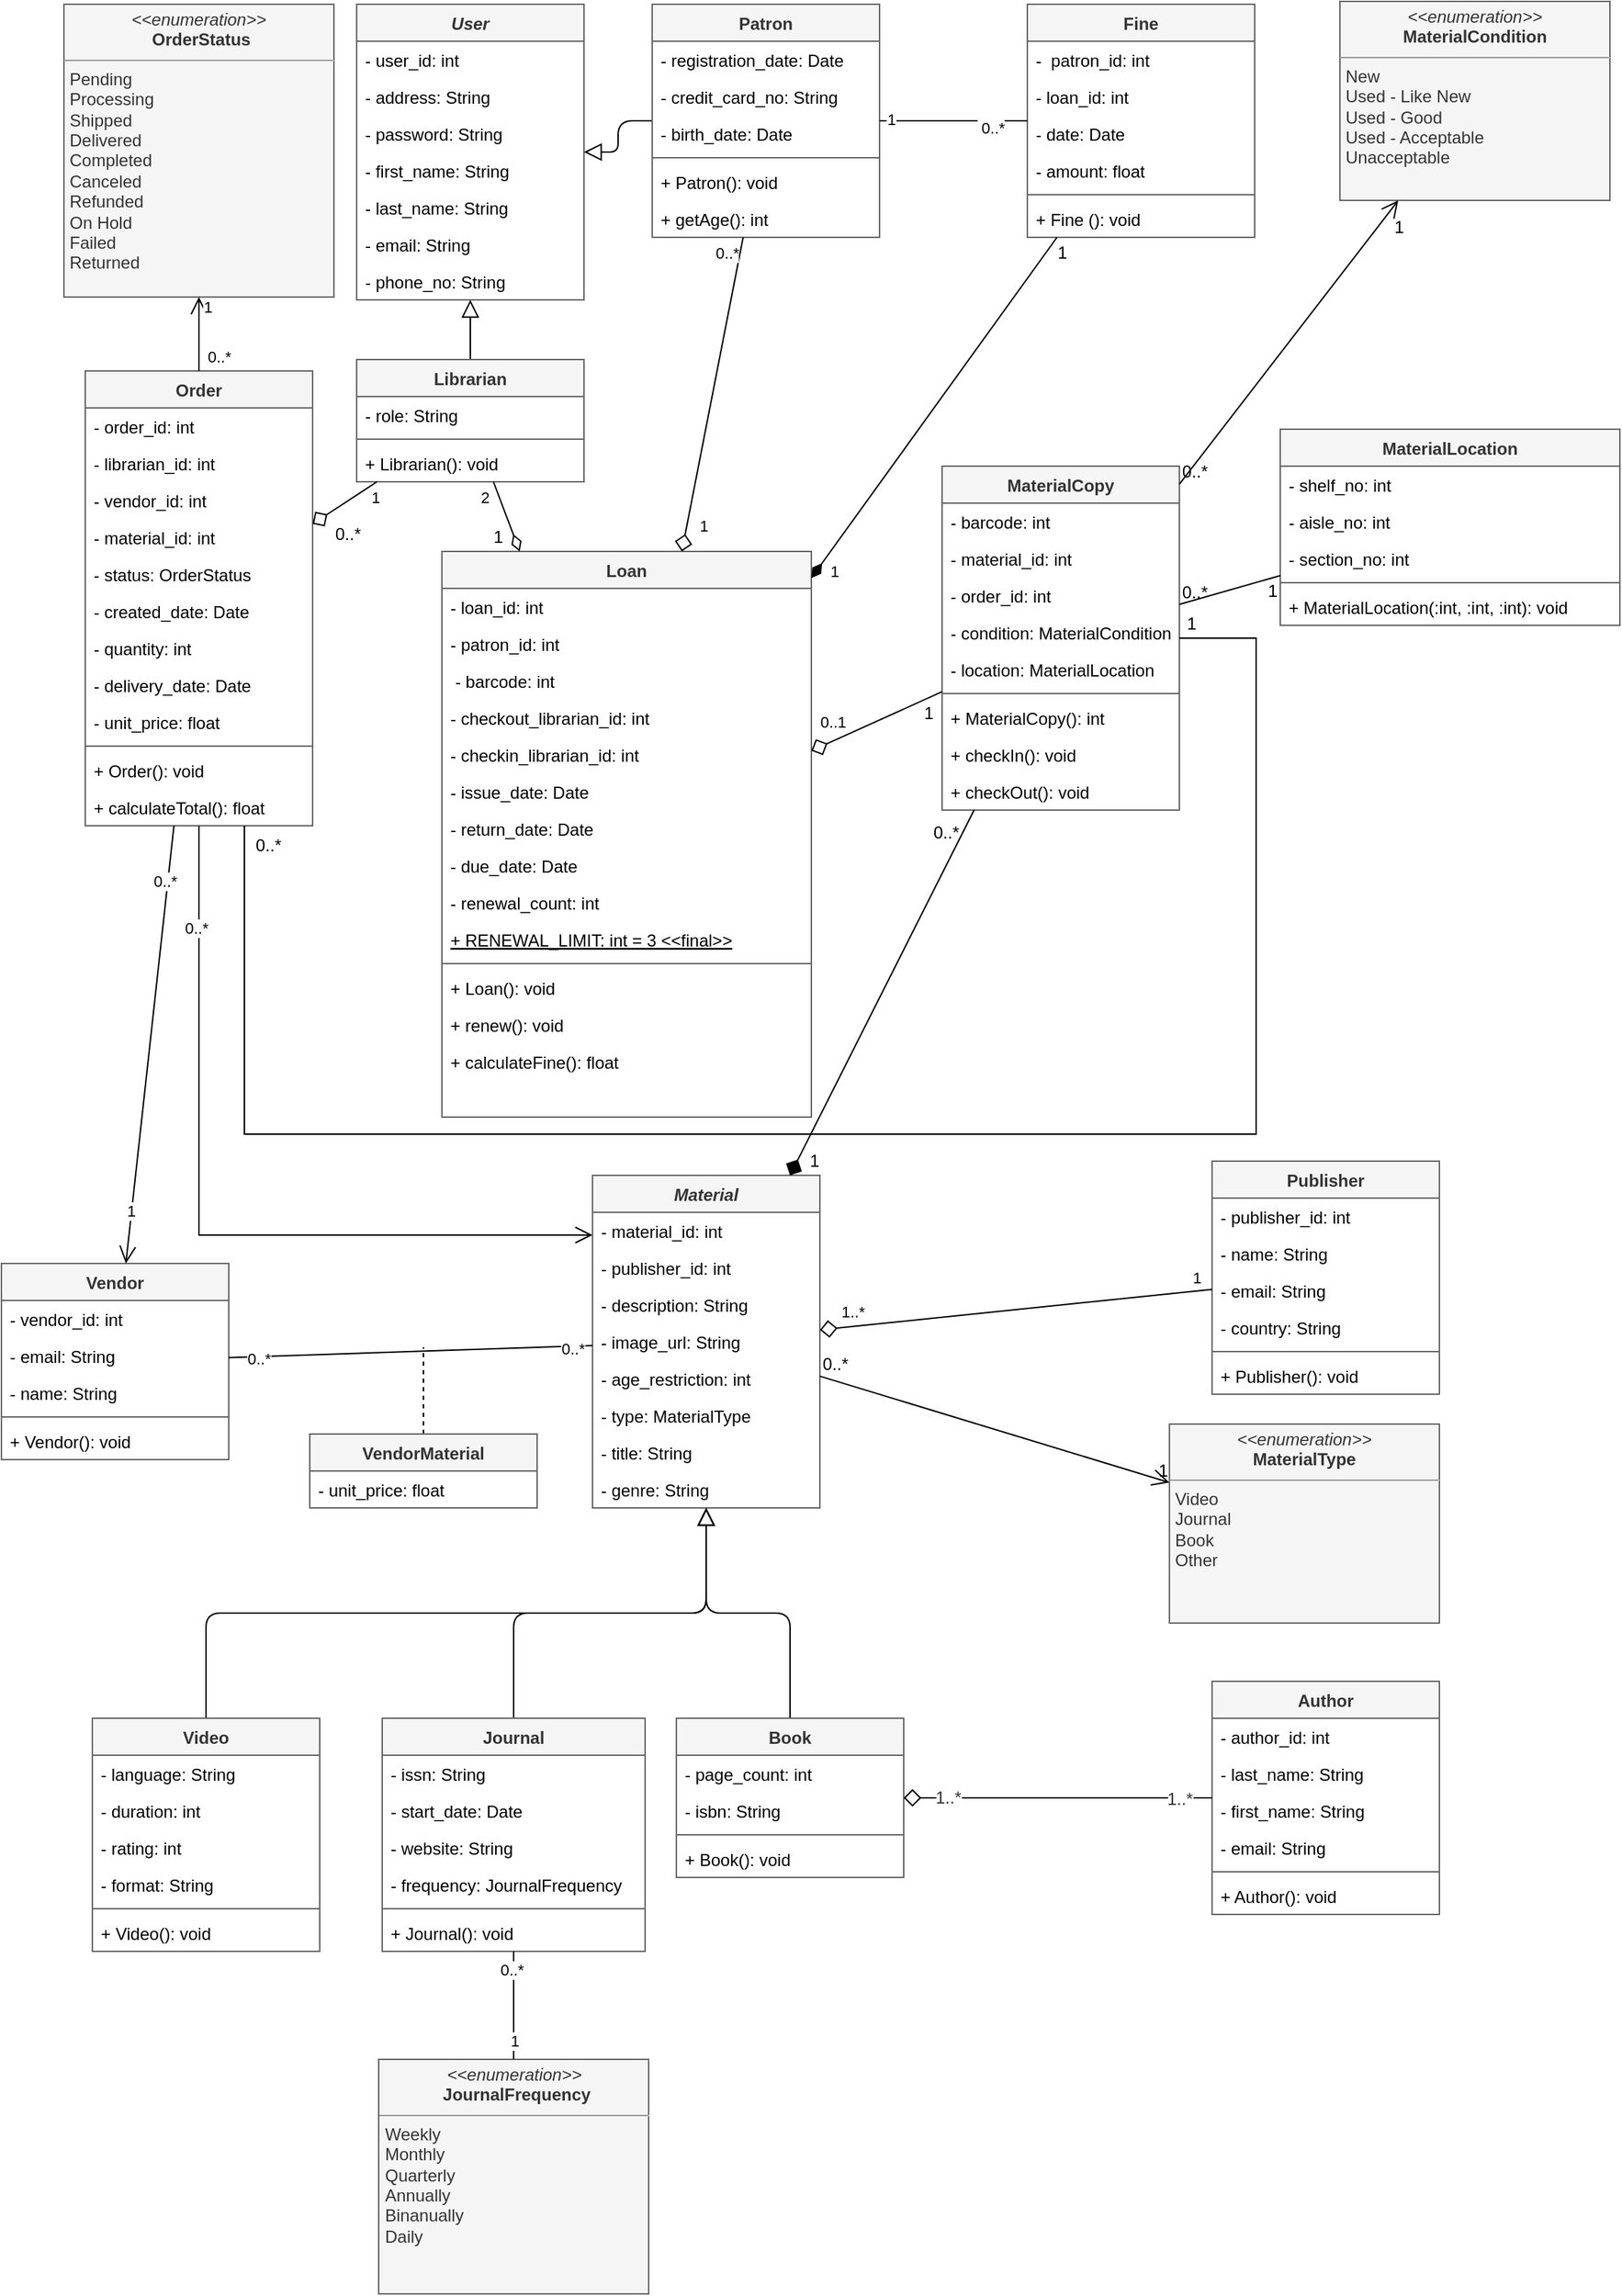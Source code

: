 <mxfile>
    <diagram id="FclxDMGV7om6AqzpSAZ1" name="v0">
        <mxGraphModel dx="562" dy="330" grid="0" gridSize="10" guides="1" tooltips="1" connect="1" arrows="1" fold="1" page="1" pageScale="1" pageWidth="1169" pageHeight="827" background="#ffffff" math="0" shadow="0">
            <root>
                <mxCell id="0"/>
                <mxCell id="1" parent="0"/>
                <mxCell id="2" value="User" style="swimlane;fontStyle=3;align=center;verticalAlign=top;childLayout=stackLayout;horizontal=1;startSize=26;horizontalStack=0;resizeParent=1;resizeParentMax=0;resizeLast=0;collapsible=1;marginBottom=0;fillColor=#f5f5f5;fontColor=#333333;strokeColor=#666666;" parent="1" vertex="1">
                    <mxGeometry x="271" y="36" width="160" height="208" as="geometry"/>
                </mxCell>
                <mxCell id="3" value="- user_id: int" style="text;strokeColor=none;fillColor=none;align=left;verticalAlign=top;spacingLeft=4;spacingRight=4;overflow=hidden;rotatable=0;points=[[0,0.5],[1,0.5]];portConstraint=eastwest;" parent="2" vertex="1">
                    <mxGeometry y="26" width="160" height="26" as="geometry"/>
                </mxCell>
                <mxCell id="47" value="- address: String" style="text;strokeColor=none;fillColor=none;align=left;verticalAlign=top;spacingLeft=4;spacingRight=4;overflow=hidden;rotatable=0;points=[[0,0.5],[1,0.5]];portConstraint=eastwest;" parent="2" vertex="1">
                    <mxGeometry y="52" width="160" height="26" as="geometry"/>
                </mxCell>
                <mxCell id="51" value="- password: String" style="text;strokeColor=none;fillColor=none;align=left;verticalAlign=top;spacingLeft=4;spacingRight=4;overflow=hidden;rotatable=0;points=[[0,0.5],[1,0.5]];portConstraint=eastwest;" parent="2" vertex="1">
                    <mxGeometry y="78" width="160" height="26" as="geometry"/>
                </mxCell>
                <mxCell id="50" value="- first_name: String" style="text;strokeColor=none;fillColor=none;align=left;verticalAlign=top;spacingLeft=4;spacingRight=4;overflow=hidden;rotatable=0;points=[[0,0.5],[1,0.5]];portConstraint=eastwest;" parent="2" vertex="1">
                    <mxGeometry y="104" width="160" height="26" as="geometry"/>
                </mxCell>
                <mxCell id="49" value="- last_name: String" style="text;strokeColor=none;fillColor=none;align=left;verticalAlign=top;spacingLeft=4;spacingRight=4;overflow=hidden;rotatable=0;points=[[0,0.5],[1,0.5]];portConstraint=eastwest;" parent="2" vertex="1">
                    <mxGeometry y="130" width="160" height="26" as="geometry"/>
                </mxCell>
                <mxCell id="48" value="- email: String" style="text;strokeColor=none;fillColor=none;align=left;verticalAlign=top;spacingLeft=4;spacingRight=4;overflow=hidden;rotatable=0;points=[[0,0.5],[1,0.5]];portConstraint=eastwest;" parent="2" vertex="1">
                    <mxGeometry y="156" width="160" height="26" as="geometry"/>
                </mxCell>
                <mxCell id="52" value="- phone_no: String" style="text;strokeColor=none;fillColor=none;align=left;verticalAlign=top;spacingLeft=4;spacingRight=4;overflow=hidden;rotatable=0;points=[[0,0.5],[1,0.5]];portConstraint=eastwest;" parent="2" vertex="1">
                    <mxGeometry y="182" width="160" height="26" as="geometry"/>
                </mxCell>
                <mxCell id="138" style="html=1;endArrow=block;endFill=0;startSize=10;endSize=10;edgeStyle=orthogonalEdgeStyle;" parent="1" source="6" target="2" edge="1">
                    <mxGeometry relative="1" as="geometry">
                        <mxPoint x="466" y="283" as="targetPoint"/>
                    </mxGeometry>
                </mxCell>
                <mxCell id="6" value="Librarian" style="swimlane;fontStyle=1;align=center;verticalAlign=top;childLayout=stackLayout;horizontal=1;startSize=26;horizontalStack=0;resizeParent=1;resizeParentMax=0;resizeLast=0;collapsible=1;marginBottom=0;fillColor=#f5f5f5;strokeColor=#666666;fontColor=#333333;" parent="1" vertex="1">
                    <mxGeometry x="271" y="286" width="160" height="86" as="geometry"/>
                </mxCell>
                <mxCell id="7" value="- role: String" style="text;strokeColor=none;fillColor=none;align=left;verticalAlign=top;spacingLeft=4;spacingRight=4;overflow=hidden;rotatable=0;points=[[0,0.5],[1,0.5]];portConstraint=eastwest;" parent="6" vertex="1">
                    <mxGeometry y="26" width="160" height="26" as="geometry"/>
                </mxCell>
                <mxCell id="285" value="" style="line;strokeWidth=1;fillColor=none;align=left;verticalAlign=middle;spacingTop=-1;spacingLeft=3;spacingRight=3;rotatable=0;labelPosition=right;points=[];portConstraint=eastwest;strokeColor=inherit;" parent="6" vertex="1">
                    <mxGeometry y="52" width="160" height="8" as="geometry"/>
                </mxCell>
                <mxCell id="284" value="+ Librarian(): void" style="text;strokeColor=none;fillColor=none;align=left;verticalAlign=top;spacingLeft=4;spacingRight=4;overflow=hidden;rotatable=0;points=[[0,0.5],[1,0.5]];portConstraint=eastwest;" parent="6" vertex="1">
                    <mxGeometry y="60" width="160" height="26" as="geometry"/>
                </mxCell>
                <mxCell id="137" style="html=1;startSize=10;endSize=10;endArrow=block;endFill=0;edgeStyle=orthogonalEdgeStyle;" parent="1" source="10" target="2" edge="1">
                    <mxGeometry relative="1" as="geometry">
                        <mxPoint x="468" y="295" as="targetPoint"/>
                    </mxGeometry>
                </mxCell>
                <mxCell id="10" value="Patron" style="swimlane;fontStyle=1;align=center;verticalAlign=top;childLayout=stackLayout;horizontal=1;startSize=26;horizontalStack=0;resizeParent=1;resizeParentMax=0;resizeLast=0;collapsible=1;marginBottom=0;fillColor=#f5f5f5;strokeColor=#666666;fontColor=#333333;" parent="1" vertex="1">
                    <mxGeometry x="479" y="36" width="160" height="164" as="geometry"/>
                </mxCell>
                <mxCell id="11" value="- registration_date: Date" style="text;strokeColor=none;fillColor=none;align=left;verticalAlign=top;spacingLeft=4;spacingRight=4;overflow=hidden;rotatable=0;points=[[0,0.5],[1,0.5]];portConstraint=eastwest;" parent="10" vertex="1">
                    <mxGeometry y="26" width="160" height="26" as="geometry"/>
                </mxCell>
                <mxCell id="54" value="- credit_card_no: String" style="text;strokeColor=none;fillColor=none;align=left;verticalAlign=top;spacingLeft=4;spacingRight=4;overflow=hidden;rotatable=0;points=[[0,0.5],[1,0.5]];portConstraint=eastwest;" parent="10" vertex="1">
                    <mxGeometry y="52" width="160" height="26" as="geometry"/>
                </mxCell>
                <mxCell id="53" value="- birth_date: Date" style="text;strokeColor=none;fillColor=none;align=left;verticalAlign=top;spacingLeft=4;spacingRight=4;overflow=hidden;rotatable=0;points=[[0,0.5],[1,0.5]];portConstraint=eastwest;" parent="10" vertex="1">
                    <mxGeometry y="78" width="160" height="26" as="geometry"/>
                </mxCell>
                <mxCell id="12" value="" style="line;strokeWidth=1;fillColor=none;align=left;verticalAlign=middle;spacingTop=-1;spacingLeft=3;spacingRight=3;rotatable=0;labelPosition=right;points=[];portConstraint=eastwest;strokeColor=inherit;" parent="10" vertex="1">
                    <mxGeometry y="104" width="160" height="8" as="geometry"/>
                </mxCell>
                <mxCell id="306" value="+ Patron(): void" style="text;strokeColor=none;fillColor=none;align=left;verticalAlign=top;spacingLeft=4;spacingRight=4;overflow=hidden;rotatable=0;points=[[0,0.5],[1,0.5]];portConstraint=eastwest;" parent="10" vertex="1">
                    <mxGeometry y="112" width="160" height="26" as="geometry"/>
                </mxCell>
                <mxCell id="13" value="+ getAge(): int" style="text;strokeColor=none;fillColor=none;align=left;verticalAlign=top;spacingLeft=4;spacingRight=4;overflow=hidden;rotatable=0;points=[[0,0.5],[1,0.5]];portConstraint=eastwest;" parent="10" vertex="1">
                    <mxGeometry y="138" width="160" height="26" as="geometry"/>
                </mxCell>
                <mxCell id="14" value="Loan" style="swimlane;fontStyle=1;align=center;verticalAlign=top;childLayout=stackLayout;horizontal=1;startSize=26;horizontalStack=0;resizeParent=1;resizeParentMax=0;resizeLast=0;collapsible=1;marginBottom=0;fillColor=#f5f5f5;strokeColor=#666666;fontColor=#333333;" parent="1" vertex="1">
                    <mxGeometry x="331" y="421" width="260" height="398" as="geometry"/>
                </mxCell>
                <mxCell id="15" value="- loan_id: int" style="text;strokeColor=none;fillColor=none;align=left;verticalAlign=top;spacingLeft=4;spacingRight=4;overflow=hidden;rotatable=0;points=[[0,0.5],[1,0.5]];portConstraint=eastwest;" parent="14" vertex="1">
                    <mxGeometry y="26" width="260" height="26" as="geometry"/>
                </mxCell>
                <mxCell id="59" value="- patron_id: int " style="text;strokeColor=none;fillColor=none;align=left;verticalAlign=top;spacingLeft=4;spacingRight=4;overflow=hidden;rotatable=0;points=[[0,0.5],[1,0.5]];portConstraint=eastwest;" parent="14" vertex="1">
                    <mxGeometry y="52" width="260" height="26" as="geometry"/>
                </mxCell>
                <mxCell id="58" value=" - barcode: int" style="text;strokeColor=none;fillColor=none;align=left;verticalAlign=top;spacingLeft=4;spacingRight=4;overflow=hidden;rotatable=0;points=[[0,0.5],[1,0.5]];portConstraint=eastwest;" parent="14" vertex="1">
                    <mxGeometry y="78" width="260" height="26" as="geometry"/>
                </mxCell>
                <mxCell id="57" value="- checkout_librarian_id: int" style="text;strokeColor=none;fillColor=none;align=left;verticalAlign=top;spacingLeft=4;spacingRight=4;overflow=hidden;rotatable=0;points=[[0,0.5],[1,0.5]];portConstraint=eastwest;" parent="14" vertex="1">
                    <mxGeometry y="104" width="260" height="26" as="geometry"/>
                </mxCell>
                <mxCell id="56" value="- checkin_librarian_id: int" style="text;strokeColor=none;fillColor=none;align=left;verticalAlign=top;spacingLeft=4;spacingRight=4;overflow=hidden;rotatable=0;points=[[0,0.5],[1,0.5]];portConstraint=eastwest;" parent="14" vertex="1">
                    <mxGeometry y="130" width="260" height="26" as="geometry"/>
                </mxCell>
                <mxCell id="55" value="- issue_date: Date" style="text;strokeColor=none;fillColor=none;align=left;verticalAlign=top;spacingLeft=4;spacingRight=4;overflow=hidden;rotatable=0;points=[[0,0.5],[1,0.5]];portConstraint=eastwest;" parent="14" vertex="1">
                    <mxGeometry y="156" width="260" height="26" as="geometry"/>
                </mxCell>
                <mxCell id="61" value="- return_date: Date" style="text;strokeColor=none;fillColor=none;align=left;verticalAlign=top;spacingLeft=4;spacingRight=4;overflow=hidden;rotatable=0;points=[[0,0.5],[1,0.5]];portConstraint=eastwest;" parent="14" vertex="1">
                    <mxGeometry y="182" width="260" height="26" as="geometry"/>
                </mxCell>
                <mxCell id="60" value="- due_date: Date" style="text;strokeColor=none;fillColor=none;align=left;verticalAlign=top;spacingLeft=4;spacingRight=4;overflow=hidden;rotatable=0;points=[[0,0.5],[1,0.5]];portConstraint=eastwest;" parent="14" vertex="1">
                    <mxGeometry y="208" width="260" height="26" as="geometry"/>
                </mxCell>
                <mxCell id="62" value="- renewal_count: int" style="text;strokeColor=none;fillColor=none;align=left;verticalAlign=top;spacingLeft=4;spacingRight=4;overflow=hidden;rotatable=0;points=[[0,0.5],[1,0.5]];portConstraint=eastwest;" parent="14" vertex="1">
                    <mxGeometry y="234" width="260" height="26" as="geometry"/>
                </mxCell>
                <mxCell id="229" value="+ RENEWAL_LIMIT: int = 3 &lt;&lt;final&gt;&gt;" style="text;strokeColor=none;fillColor=none;align=left;verticalAlign=top;spacingLeft=4;spacingRight=4;overflow=hidden;rotatable=0;points=[[0,0.5],[1,0.5]];portConstraint=eastwest;fontStyle=4" parent="14" vertex="1">
                    <mxGeometry y="260" width="260" height="26" as="geometry"/>
                </mxCell>
                <mxCell id="16" value="" style="line;strokeWidth=1;fillColor=none;align=left;verticalAlign=middle;spacingTop=-1;spacingLeft=3;spacingRight=3;rotatable=0;labelPosition=right;points=[];portConstraint=eastwest;strokeColor=inherit;" parent="14" vertex="1">
                    <mxGeometry y="286" width="260" height="8" as="geometry"/>
                </mxCell>
                <mxCell id="287" value="+ Loan(): void" style="text;strokeColor=none;fillColor=none;align=left;verticalAlign=top;spacingLeft=4;spacingRight=4;overflow=hidden;rotatable=0;points=[[0,0.5],[1,0.5]];portConstraint=eastwest;" parent="14" vertex="1">
                    <mxGeometry y="294" width="260" height="26" as="geometry"/>
                </mxCell>
                <mxCell id="17" value="+ renew(): void" style="text;strokeColor=none;fillColor=none;align=left;verticalAlign=top;spacingLeft=4;spacingRight=4;overflow=hidden;rotatable=0;points=[[0,0.5],[1,0.5]];portConstraint=eastwest;" parent="14" vertex="1">
                    <mxGeometry y="320" width="260" height="26" as="geometry"/>
                </mxCell>
                <mxCell id="264" value="+ calculateFine(): float" style="text;strokeColor=none;fillColor=none;align=left;verticalAlign=top;spacingLeft=4;spacingRight=4;overflow=hidden;rotatable=0;points=[[0,0.5],[1,0.5]];portConstraint=eastwest;" parent="14" vertex="1">
                    <mxGeometry y="346" width="260" height="26" as="geometry"/>
                </mxCell>
                <mxCell id="277" style="text;strokeColor=none;fillColor=none;align=left;verticalAlign=top;spacingLeft=4;spacingRight=4;overflow=hidden;rotatable=0;points=[[0,0.5],[1,0.5]];portConstraint=eastwest;" parent="14" vertex="1">
                    <mxGeometry y="372" width="260" height="26" as="geometry"/>
                </mxCell>
                <mxCell id="18" value="Fine" style="swimlane;fontStyle=1;align=center;verticalAlign=top;childLayout=stackLayout;horizontal=1;startSize=26;horizontalStack=0;resizeParent=1;resizeParentMax=0;resizeLast=0;collapsible=1;marginBottom=0;gradientColor=none;shadow=0;fillColor=#f5f5f5;strokeColor=#666666;fontColor=#333333;glass=0;rounded=0;swimlaneFillColor=none;" parent="1" vertex="1">
                    <mxGeometry x="743" y="36" width="160" height="164" as="geometry"/>
                </mxCell>
                <mxCell id="19" value="-  patron_id: int" style="text;strokeColor=none;fillColor=none;align=left;verticalAlign=top;spacingLeft=4;spacingRight=4;overflow=hidden;rotatable=0;points=[[0,0.5],[1,0.5]];portConstraint=eastwest;" parent="18" vertex="1">
                    <mxGeometry y="26" width="160" height="26" as="geometry"/>
                </mxCell>
                <mxCell id="65" value="- loan_id: int" style="text;strokeColor=none;fillColor=none;align=left;verticalAlign=top;spacingLeft=4;spacingRight=4;overflow=hidden;rotatable=0;points=[[0,0.5],[1,0.5]];portConstraint=eastwest;" parent="18" vertex="1">
                    <mxGeometry y="52" width="160" height="26" as="geometry"/>
                </mxCell>
                <mxCell id="64" value="- date: Date" style="text;strokeColor=none;fillColor=none;align=left;verticalAlign=top;spacingLeft=4;spacingRight=4;overflow=hidden;rotatable=0;points=[[0,0.5],[1,0.5]];portConstraint=eastwest;" parent="18" vertex="1">
                    <mxGeometry y="78" width="160" height="26" as="geometry"/>
                </mxCell>
                <mxCell id="63" value="- amount: float" style="text;strokeColor=none;fillColor=none;align=left;verticalAlign=top;spacingLeft=4;spacingRight=4;overflow=hidden;rotatable=0;points=[[0,0.5],[1,0.5]];portConstraint=eastwest;" parent="18" vertex="1">
                    <mxGeometry y="104" width="160" height="26" as="geometry"/>
                </mxCell>
                <mxCell id="303" value="" style="line;strokeWidth=1;fillColor=none;align=left;verticalAlign=middle;spacingTop=-1;spacingLeft=3;spacingRight=3;rotatable=0;labelPosition=right;points=[];portConstraint=eastwest;strokeColor=inherit;" parent="18" vertex="1">
                    <mxGeometry y="130" width="160" height="8" as="geometry"/>
                </mxCell>
                <mxCell id="302" value="+ Fine (): void" style="text;strokeColor=none;fillColor=none;align=left;verticalAlign=top;spacingLeft=4;spacingRight=4;overflow=hidden;rotatable=0;points=[[0,0.5],[1,0.5]];portConstraint=eastwest;" parent="18" vertex="1">
                    <mxGeometry y="138" width="160" height="26" as="geometry"/>
                </mxCell>
                <mxCell id="22" value="Material" style="swimlane;fontStyle=3;align=center;verticalAlign=top;childLayout=stackLayout;horizontal=1;startSize=26;horizontalStack=0;resizeParent=1;resizeParentMax=0;resizeLast=0;collapsible=1;marginBottom=0;fillColor=#f5f5f5;strokeColor=#666666;fontColor=#333333;" parent="1" vertex="1">
                    <mxGeometry x="437" y="860" width="160" height="234" as="geometry"/>
                </mxCell>
                <mxCell id="23" value="- material_id: int" style="text;strokeColor=none;fillColor=none;align=left;verticalAlign=top;spacingLeft=4;spacingRight=4;overflow=hidden;rotatable=0;points=[[0,0.5],[1,0.5]];portConstraint=eastwest;" parent="22" vertex="1">
                    <mxGeometry y="26" width="160" height="26" as="geometry"/>
                </mxCell>
                <mxCell id="77" value="- publisher_id: int" style="text;strokeColor=none;fillColor=none;align=left;verticalAlign=top;spacingLeft=4;spacingRight=4;overflow=hidden;rotatable=0;points=[[0,0.5],[1,0.5]];portConstraint=eastwest;" parent="22" vertex="1">
                    <mxGeometry y="52" width="160" height="26" as="geometry"/>
                </mxCell>
                <mxCell id="76" value="- description: String" style="text;strokeColor=none;fillColor=none;align=left;verticalAlign=top;spacingLeft=4;spacingRight=4;overflow=hidden;rotatable=0;points=[[0,0.5],[1,0.5]];portConstraint=eastwest;" parent="22" vertex="1">
                    <mxGeometry y="78" width="160" height="26" as="geometry"/>
                </mxCell>
                <mxCell id="75" value="- image_url: String" style="text;strokeColor=none;fillColor=none;align=left;verticalAlign=top;spacingLeft=4;spacingRight=4;overflow=hidden;rotatable=0;points=[[0,0.5],[1,0.5]];portConstraint=eastwest;" parent="22" vertex="1">
                    <mxGeometry y="104" width="160" height="26" as="geometry"/>
                </mxCell>
                <mxCell id="74" value="- age_restriction: int" style="text;strokeColor=none;fillColor=none;align=left;verticalAlign=top;spacingLeft=4;spacingRight=4;overflow=hidden;rotatable=0;points=[[0,0.5],[1,0.5]];portConstraint=eastwest;" parent="22" vertex="1">
                    <mxGeometry y="130" width="160" height="26" as="geometry"/>
                </mxCell>
                <mxCell id="73" value="- type: MaterialType" style="text;strokeColor=none;fillColor=none;align=left;verticalAlign=top;spacingLeft=4;spacingRight=4;overflow=hidden;rotatable=0;points=[[0,0.5],[1,0.5]];portConstraint=eastwest;" parent="22" vertex="1">
                    <mxGeometry y="156" width="160" height="26" as="geometry"/>
                </mxCell>
                <mxCell id="72" value="- title: String" style="text;strokeColor=none;fillColor=none;align=left;verticalAlign=top;spacingLeft=4;spacingRight=4;overflow=hidden;rotatable=0;points=[[0,0.5],[1,0.5]];portConstraint=eastwest;" parent="22" vertex="1">
                    <mxGeometry y="182" width="160" height="26" as="geometry"/>
                </mxCell>
                <mxCell id="274" value="- genre: String" style="text;strokeColor=none;fillColor=none;align=left;verticalAlign=top;spacingLeft=4;spacingRight=4;overflow=hidden;rotatable=0;points=[[0,0.5],[1,0.5]];portConstraint=eastwest;" parent="22" vertex="1">
                    <mxGeometry y="208" width="160" height="26" as="geometry"/>
                </mxCell>
                <mxCell id="26" value="Order" style="swimlane;fontStyle=1;align=center;verticalAlign=top;childLayout=stackLayout;horizontal=1;startSize=26;horizontalStack=0;resizeParent=1;resizeParentMax=0;resizeLast=0;collapsible=1;marginBottom=0;fillColor=#f5f5f5;strokeColor=#666666;fontColor=#333333;" parent="1" vertex="1">
                    <mxGeometry x="80" y="294" width="160" height="320" as="geometry"/>
                </mxCell>
                <mxCell id="27" value="- order_id: int" style="text;strokeColor=none;fillColor=none;align=left;verticalAlign=top;spacingLeft=4;spacingRight=4;overflow=hidden;rotatable=0;points=[[0,0.5],[1,0.5]];portConstraint=eastwest;" parent="26" vertex="1">
                    <mxGeometry y="26" width="160" height="26" as="geometry"/>
                </mxCell>
                <mxCell id="86" value="- librarian_id: int" style="text;strokeColor=none;fillColor=none;align=left;verticalAlign=top;spacingLeft=4;spacingRight=4;overflow=hidden;rotatable=0;points=[[0,0.5],[1,0.5]];portConstraint=eastwest;" parent="26" vertex="1">
                    <mxGeometry y="52" width="160" height="26" as="geometry"/>
                </mxCell>
                <mxCell id="85" value="- vendor_id: int" style="text;strokeColor=none;fillColor=none;align=left;verticalAlign=top;spacingLeft=4;spacingRight=4;overflow=hidden;rotatable=0;points=[[0,0.5],[1,0.5]];portConstraint=eastwest;" parent="26" vertex="1">
                    <mxGeometry y="78" width="160" height="26" as="geometry"/>
                </mxCell>
                <mxCell id="84" value="- material_id: int" style="text;strokeColor=none;fillColor=none;align=left;verticalAlign=top;spacingLeft=4;spacingRight=4;overflow=hidden;rotatable=0;points=[[0,0.5],[1,0.5]];portConstraint=eastwest;" parent="26" vertex="1">
                    <mxGeometry y="104" width="160" height="26" as="geometry"/>
                </mxCell>
                <mxCell id="83" value="- status: OrderStatus" style="text;strokeColor=none;fillColor=none;align=left;verticalAlign=top;spacingLeft=4;spacingRight=4;overflow=hidden;rotatable=0;points=[[0,0.5],[1,0.5]];portConstraint=eastwest;" parent="26" vertex="1">
                    <mxGeometry y="130" width="160" height="26" as="geometry"/>
                </mxCell>
                <mxCell id="82" value="- created_date: Date" style="text;strokeColor=none;fillColor=none;align=left;verticalAlign=top;spacingLeft=4;spacingRight=4;overflow=hidden;rotatable=0;points=[[0,0.5],[1,0.5]];portConstraint=eastwest;" parent="26" vertex="1">
                    <mxGeometry y="156" width="160" height="26" as="geometry"/>
                </mxCell>
                <mxCell id="81" value="- quantity: int" style="text;strokeColor=none;fillColor=none;align=left;verticalAlign=top;spacingLeft=4;spacingRight=4;overflow=hidden;rotatable=0;points=[[0,0.5],[1,0.5]];portConstraint=eastwest;" parent="26" vertex="1">
                    <mxGeometry y="182" width="160" height="26" as="geometry"/>
                </mxCell>
                <mxCell id="89" value="- delivery_date: Date" style="text;strokeColor=none;fillColor=none;align=left;verticalAlign=top;spacingLeft=4;spacingRight=4;overflow=hidden;rotatable=0;points=[[0,0.5],[1,0.5]];portConstraint=eastwest;" parent="26" vertex="1">
                    <mxGeometry y="208" width="160" height="26" as="geometry"/>
                </mxCell>
                <mxCell id="88" value="- unit_price: float" style="text;strokeColor=none;fillColor=none;align=left;verticalAlign=top;spacingLeft=4;spacingRight=4;overflow=hidden;rotatable=0;points=[[0,0.5],[1,0.5]];portConstraint=eastwest;" parent="26" vertex="1">
                    <mxGeometry y="234" width="160" height="26" as="geometry"/>
                </mxCell>
                <mxCell id="28" value="" style="line;strokeWidth=1;fillColor=none;align=left;verticalAlign=middle;spacingTop=-1;spacingLeft=3;spacingRight=3;rotatable=0;labelPosition=right;points=[];portConstraint=eastwest;strokeColor=inherit;" parent="26" vertex="1">
                    <mxGeometry y="260" width="160" height="8" as="geometry"/>
                </mxCell>
                <mxCell id="286" value="+ Order(): void" style="text;strokeColor=none;fillColor=none;align=left;verticalAlign=top;spacingLeft=4;spacingRight=4;overflow=hidden;rotatable=0;points=[[0,0.5],[1,0.5]];portConstraint=eastwest;" parent="26" vertex="1">
                    <mxGeometry y="268" width="160" height="26" as="geometry"/>
                </mxCell>
                <mxCell id="29" value="+ calculateTotal(): float" style="text;strokeColor=none;fillColor=none;align=left;verticalAlign=top;spacingLeft=4;spacingRight=4;overflow=hidden;rotatable=0;points=[[0,0.5],[1,0.5]];portConstraint=eastwest;" parent="26" vertex="1">
                    <mxGeometry y="294" width="160" height="26" as="geometry"/>
                </mxCell>
                <mxCell id="30" value="MaterialCopy" style="swimlane;fontStyle=1;align=center;verticalAlign=top;childLayout=stackLayout;horizontal=1;startSize=26;horizontalStack=0;resizeParent=1;resizeParentMax=0;resizeLast=0;collapsible=1;marginBottom=0;fillColor=#f5f5f5;strokeColor=#666666;fontColor=#333333;" parent="1" vertex="1">
                    <mxGeometry x="683" y="361" width="167" height="242" as="geometry"/>
                </mxCell>
                <mxCell id="31" value="- barcode: int" style="text;strokeColor=none;fillColor=none;align=left;verticalAlign=top;spacingLeft=4;spacingRight=4;overflow=hidden;rotatable=0;points=[[0,0.5],[1,0.5]];portConstraint=eastwest;" parent="30" vertex="1">
                    <mxGeometry y="26" width="167" height="26" as="geometry"/>
                </mxCell>
                <mxCell id="71" value="- material_id: int" style="text;strokeColor=none;fillColor=none;align=left;verticalAlign=top;spacingLeft=4;spacingRight=4;overflow=hidden;rotatable=0;points=[[0,0.5],[1,0.5]];portConstraint=eastwest;" parent="30" vertex="1">
                    <mxGeometry y="52" width="167" height="26" as="geometry"/>
                </mxCell>
                <mxCell id="70" value="- order_id: int" style="text;strokeColor=none;fillColor=none;align=left;verticalAlign=top;spacingLeft=4;spacingRight=4;overflow=hidden;rotatable=0;points=[[0,0.5],[1,0.5]];portConstraint=eastwest;" parent="30" vertex="1">
                    <mxGeometry y="78" width="167" height="26" as="geometry"/>
                </mxCell>
                <mxCell id="69" value="- condition: MaterialCondition" style="text;strokeColor=none;fillColor=none;align=left;verticalAlign=top;spacingLeft=4;spacingRight=4;overflow=hidden;rotatable=0;points=[[0,0.5],[1,0.5]];portConstraint=eastwest;" parent="30" vertex="1">
                    <mxGeometry y="104" width="167" height="26" as="geometry"/>
                </mxCell>
                <mxCell id="68" value="- location: MaterialLocation" style="text;strokeColor=none;fillColor=none;align=left;verticalAlign=top;spacingLeft=4;spacingRight=4;overflow=hidden;rotatable=0;points=[[0,0.5],[1,0.5]];portConstraint=eastwest;" parent="30" vertex="1">
                    <mxGeometry y="130" width="167" height="26" as="geometry"/>
                </mxCell>
                <mxCell id="276" value="" style="line;strokeWidth=1;fillColor=none;align=left;verticalAlign=middle;spacingTop=-1;spacingLeft=3;spacingRight=3;rotatable=0;labelPosition=right;points=[];portConstraint=eastwest;strokeColor=inherit;" parent="30" vertex="1">
                    <mxGeometry y="156" width="167" height="8" as="geometry"/>
                </mxCell>
                <mxCell id="300" value="+ MaterialCopy(): int " style="text;strokeColor=none;fillColor=none;align=left;verticalAlign=top;spacingLeft=4;spacingRight=4;overflow=hidden;rotatable=0;points=[[0,0.5],[1,0.5]];portConstraint=eastwest;" parent="30" vertex="1">
                    <mxGeometry y="164" width="167" height="26" as="geometry"/>
                </mxCell>
                <mxCell id="275" value="+ checkIn(): void" style="text;strokeColor=none;fillColor=none;align=left;verticalAlign=top;spacingLeft=4;spacingRight=4;overflow=hidden;rotatable=0;points=[[0,0.5],[1,0.5]];portConstraint=eastwest;" parent="30" vertex="1">
                    <mxGeometry y="190" width="167" height="26" as="geometry"/>
                </mxCell>
                <mxCell id="278" value="+ checkOut(): void" style="text;strokeColor=none;fillColor=none;align=left;verticalAlign=top;spacingLeft=4;spacingRight=4;overflow=hidden;rotatable=0;points=[[0,0.5],[1,0.5]];portConstraint=eastwest;" parent="30" vertex="1">
                    <mxGeometry y="216" width="167" height="26" as="geometry"/>
                </mxCell>
                <mxCell id="34" value="Vendor" style="swimlane;fontStyle=1;align=center;verticalAlign=top;childLayout=stackLayout;horizontal=1;startSize=26;horizontalStack=0;resizeParent=1;resizeParentMax=0;resizeLast=0;collapsible=1;marginBottom=0;fillColor=#f5f5f5;strokeColor=#666666;fontColor=#333333;" parent="1" vertex="1">
                    <mxGeometry x="21" y="922" width="160" height="138" as="geometry"/>
                </mxCell>
                <mxCell id="35" value="- vendor_id: int" style="text;strokeColor=none;fillColor=none;align=left;verticalAlign=top;spacingLeft=4;spacingRight=4;overflow=hidden;rotatable=0;points=[[0,0.5],[1,0.5]];portConstraint=eastwest;" parent="34" vertex="1">
                    <mxGeometry y="26" width="160" height="26" as="geometry"/>
                </mxCell>
                <mxCell id="80" value="- email: String" style="text;strokeColor=none;fillColor=none;align=left;verticalAlign=top;spacingLeft=4;spacingRight=4;overflow=hidden;rotatable=0;points=[[0,0.5],[1,0.5]];portConstraint=eastwest;" parent="34" vertex="1">
                    <mxGeometry y="52" width="160" height="26" as="geometry"/>
                </mxCell>
                <mxCell id="79" value="- name: String" style="text;strokeColor=none;fillColor=none;align=left;verticalAlign=top;spacingLeft=4;spacingRight=4;overflow=hidden;rotatable=0;points=[[0,0.5],[1,0.5]];portConstraint=eastwest;" parent="34" vertex="1">
                    <mxGeometry y="78" width="160" height="26" as="geometry"/>
                </mxCell>
                <mxCell id="289" value="" style="line;strokeWidth=1;fillColor=none;align=left;verticalAlign=middle;spacingTop=-1;spacingLeft=3;spacingRight=3;rotatable=0;labelPosition=right;points=[];portConstraint=eastwest;strokeColor=inherit;" parent="34" vertex="1">
                    <mxGeometry y="104" width="160" height="8" as="geometry"/>
                </mxCell>
                <mxCell id="288" value="+ Vendor(): void" style="text;strokeColor=none;fillColor=none;align=left;verticalAlign=top;spacingLeft=4;spacingRight=4;overflow=hidden;rotatable=0;points=[[0,0.5],[1,0.5]];portConstraint=eastwest;" parent="34" vertex="1">
                    <mxGeometry y="112" width="160" height="26" as="geometry"/>
                </mxCell>
                <mxCell id="250" style="edgeStyle=orthogonalEdgeStyle;html=1;exitX=0.5;exitY=0;exitDx=0;exitDy=0;endArrow=none;endFill=0;dashed=1;" parent="1" source="38" edge="1">
                    <mxGeometry relative="1" as="geometry">
                        <mxPoint x="318" y="981" as="targetPoint"/>
                    </mxGeometry>
                </mxCell>
                <mxCell id="38" value="VendorMaterial" style="swimlane;fontStyle=1;align=center;verticalAlign=top;childLayout=stackLayout;horizontal=1;startSize=26;horizontalStack=0;resizeParent=1;resizeParentMax=0;resizeLast=0;collapsible=1;marginBottom=0;shadow=0;fillColor=#f5f5f5;strokeColor=#666666;fontColor=#333333;" parent="1" vertex="1">
                    <mxGeometry x="238" y="1042" width="160" height="52" as="geometry"/>
                </mxCell>
                <mxCell id="196" value="- unit_price: float" style="text;strokeColor=none;fillColor=none;align=left;verticalAlign=top;spacingLeft=4;spacingRight=4;overflow=hidden;rotatable=0;points=[[0,0.5],[1,0.5]];portConstraint=eastwest;" parent="38" vertex="1">
                    <mxGeometry y="26" width="160" height="26" as="geometry"/>
                </mxCell>
                <mxCell id="42" value="Publisher" style="swimlane;fontStyle=1;align=center;verticalAlign=top;childLayout=stackLayout;horizontal=1;startSize=26;horizontalStack=0;resizeParent=1;resizeParentMax=0;resizeLast=0;collapsible=1;marginBottom=0;fillColor=#f5f5f5;strokeColor=#666666;fontColor=#333333;" parent="1" vertex="1">
                    <mxGeometry x="873" y="850" width="160" height="164" as="geometry"/>
                </mxCell>
                <mxCell id="43" value="- publisher_id: int" style="text;strokeColor=none;fillColor=none;align=left;verticalAlign=top;spacingLeft=4;spacingRight=4;overflow=hidden;rotatable=0;points=[[0,0.5],[1,0.5]];portConstraint=eastwest;" parent="42" vertex="1">
                    <mxGeometry y="26" width="160" height="26" as="geometry"/>
                </mxCell>
                <mxCell id="205" value="- name: String" style="text;strokeColor=none;fillColor=none;align=left;verticalAlign=top;spacingLeft=4;spacingRight=4;overflow=hidden;rotatable=0;points=[[0,0.5],[1,0.5]];portConstraint=eastwest;" parent="42" vertex="1">
                    <mxGeometry y="52" width="160" height="26" as="geometry"/>
                </mxCell>
                <mxCell id="204" value="- email: String" style="text;strokeColor=none;fillColor=none;align=left;verticalAlign=top;spacingLeft=4;spacingRight=4;overflow=hidden;rotatable=0;points=[[0,0.5],[1,0.5]];portConstraint=eastwest;" parent="42" vertex="1">
                    <mxGeometry y="78" width="160" height="26" as="geometry"/>
                </mxCell>
                <mxCell id="206" value="- country: String" style="text;strokeColor=none;fillColor=none;align=left;verticalAlign=top;spacingLeft=4;spacingRight=4;overflow=hidden;rotatable=0;points=[[0,0.5],[1,0.5]];portConstraint=eastwest;" parent="42" vertex="1">
                    <mxGeometry y="104" width="160" height="26" as="geometry"/>
                </mxCell>
                <mxCell id="305" value="" style="line;strokeWidth=1;fillColor=none;align=left;verticalAlign=middle;spacingTop=-1;spacingLeft=3;spacingRight=3;rotatable=0;labelPosition=right;points=[];portConstraint=eastwest;strokeColor=inherit;" parent="42" vertex="1">
                    <mxGeometry y="130" width="160" height="8" as="geometry"/>
                </mxCell>
                <mxCell id="299" value="+ Publisher(): void" style="text;strokeColor=none;fillColor=none;align=left;verticalAlign=top;spacingLeft=4;spacingRight=4;overflow=hidden;rotatable=0;points=[[0,0.5],[1,0.5]];portConstraint=eastwest;" parent="42" vertex="1">
                    <mxGeometry y="138" width="160" height="26" as="geometry"/>
                </mxCell>
                <mxCell id="139" style="edgeStyle=orthogonalEdgeStyle;html=1;exitX=0.5;exitY=0;exitDx=0;exitDy=0;endArrow=block;endFill=0;startSize=10;endSize=10;" parent="1" source="90" target="22" edge="1">
                    <mxGeometry relative="1" as="geometry"/>
                </mxCell>
                <mxCell id="90" value="Video" style="swimlane;fontStyle=1;align=center;verticalAlign=top;childLayout=stackLayout;horizontal=1;startSize=26;horizontalStack=0;resizeParent=1;resizeParentMax=0;resizeLast=0;collapsible=1;marginBottom=0;shadow=0;gradientColor=none;fillColor=#f5f5f5;strokeColor=#666666;fontColor=#333333;" parent="1" vertex="1">
                    <mxGeometry x="85" y="1242" width="160" height="164" as="geometry"/>
                </mxCell>
                <mxCell id="91" value="- language: String" style="text;strokeColor=none;fillColor=none;align=left;verticalAlign=top;spacingLeft=4;spacingRight=4;overflow=hidden;rotatable=0;points=[[0,0.5],[1,0.5]];portConstraint=eastwest;shadow=0;" parent="90" vertex="1">
                    <mxGeometry y="26" width="160" height="26" as="geometry"/>
                </mxCell>
                <mxCell id="115" value="- duration: int" style="text;strokeColor=none;fillColor=none;align=left;verticalAlign=top;spacingLeft=4;spacingRight=4;overflow=hidden;rotatable=0;points=[[0,0.5],[1,0.5]];portConstraint=eastwest;shadow=0;" parent="90" vertex="1">
                    <mxGeometry y="52" width="160" height="26" as="geometry"/>
                </mxCell>
                <mxCell id="114" value="- rating: int" style="text;strokeColor=none;fillColor=none;align=left;verticalAlign=top;spacingLeft=4;spacingRight=4;overflow=hidden;rotatable=0;points=[[0,0.5],[1,0.5]];portConstraint=eastwest;shadow=0;" parent="90" vertex="1">
                    <mxGeometry y="78" width="160" height="26" as="geometry"/>
                </mxCell>
                <mxCell id="116" value="- format: String" style="text;strokeColor=none;fillColor=none;align=left;verticalAlign=top;spacingLeft=4;spacingRight=4;overflow=hidden;rotatable=0;points=[[0,0.5],[1,0.5]];portConstraint=eastwest;shadow=0;" parent="90" vertex="1">
                    <mxGeometry y="104" width="160" height="26" as="geometry"/>
                </mxCell>
                <mxCell id="293" value="" style="line;strokeWidth=1;fillColor=none;align=left;verticalAlign=middle;spacingTop=-1;spacingLeft=3;spacingRight=3;rotatable=0;labelPosition=right;points=[];portConstraint=eastwest;strokeColor=inherit;" parent="90" vertex="1">
                    <mxGeometry y="130" width="160" height="8" as="geometry"/>
                </mxCell>
                <mxCell id="290" value="+ Video(): void" style="text;strokeColor=none;fillColor=none;align=left;verticalAlign=top;spacingLeft=4;spacingRight=4;overflow=hidden;rotatable=0;points=[[0,0.5],[1,0.5]];portConstraint=eastwest;shadow=0;" parent="90" vertex="1">
                    <mxGeometry y="138" width="160" height="26" as="geometry"/>
                </mxCell>
                <mxCell id="140" style="edgeStyle=orthogonalEdgeStyle;html=1;exitX=0.5;exitY=0;exitDx=0;exitDy=0;endArrow=block;endFill=0;startSize=10;endSize=10;" parent="1" source="94" target="22" edge="1">
                    <mxGeometry relative="1" as="geometry"/>
                </mxCell>
                <mxCell id="94" value="Journal" style="swimlane;fontStyle=1;align=center;verticalAlign=top;childLayout=stackLayout;horizontal=1;startSize=26;horizontalStack=0;resizeParent=1;resizeParentMax=0;resizeLast=0;collapsible=1;marginBottom=0;shadow=0;gradientColor=none;fillColor=#f5f5f5;strokeColor=#666666;fontColor=#333333;" parent="1" vertex="1">
                    <mxGeometry x="289" y="1242" width="185" height="164" as="geometry"/>
                </mxCell>
                <mxCell id="111" value="- issn: String" style="text;strokeColor=none;fillColor=none;align=left;verticalAlign=top;spacingLeft=4;spacingRight=4;overflow=hidden;rotatable=0;points=[[0,0.5],[1,0.5]];portConstraint=eastwest;shadow=0;" parent="94" vertex="1">
                    <mxGeometry y="26" width="185" height="26" as="geometry"/>
                </mxCell>
                <mxCell id="110" value="- start_date: Date" style="text;strokeColor=none;fillColor=none;align=left;verticalAlign=top;spacingLeft=4;spacingRight=4;overflow=hidden;rotatable=0;points=[[0,0.5],[1,0.5]];portConstraint=eastwest;shadow=0;" parent="94" vertex="1">
                    <mxGeometry y="52" width="185" height="26" as="geometry"/>
                </mxCell>
                <mxCell id="112" value="- website: String" style="text;strokeColor=none;fillColor=none;align=left;verticalAlign=top;spacingLeft=4;spacingRight=4;overflow=hidden;rotatable=0;points=[[0,0.5],[1,0.5]];portConstraint=eastwest;shadow=0;" parent="94" vertex="1">
                    <mxGeometry y="78" width="185" height="26" as="geometry"/>
                </mxCell>
                <mxCell id="113" value="- frequency: JournalFrequency" style="text;strokeColor=none;fillColor=none;align=left;verticalAlign=top;spacingLeft=4;spacingRight=4;overflow=hidden;rotatable=0;points=[[0,0.5],[1,0.5]];portConstraint=eastwest;shadow=0;" parent="94" vertex="1">
                    <mxGeometry y="104" width="185" height="26" as="geometry"/>
                </mxCell>
                <mxCell id="294" value="" style="line;strokeWidth=1;fillColor=none;align=left;verticalAlign=middle;spacingTop=-1;spacingLeft=3;spacingRight=3;rotatable=0;labelPosition=right;points=[];portConstraint=eastwest;strokeColor=inherit;" parent="94" vertex="1">
                    <mxGeometry y="130" width="185" height="8" as="geometry"/>
                </mxCell>
                <mxCell id="291" value="+ Journal(): void" style="text;strokeColor=none;fillColor=none;align=left;verticalAlign=top;spacingLeft=4;spacingRight=4;overflow=hidden;rotatable=0;points=[[0,0.5],[1,0.5]];portConstraint=eastwest;shadow=0;" parent="94" vertex="1">
                    <mxGeometry y="138" width="185" height="26" as="geometry"/>
                </mxCell>
                <mxCell id="141" style="edgeStyle=orthogonalEdgeStyle;html=1;exitX=0.5;exitY=0;exitDx=0;exitDy=0;endArrow=block;endFill=0;startSize=10;endSize=10;" parent="1" source="98" target="22" edge="1">
                    <mxGeometry relative="1" as="geometry"/>
                </mxCell>
                <mxCell id="98" value="Book" style="swimlane;fontStyle=1;align=center;verticalAlign=top;childLayout=stackLayout;horizontal=1;startSize=26;horizontalStack=0;resizeParent=1;resizeParentMax=0;resizeLast=0;collapsible=1;marginBottom=0;shadow=0;gradientColor=none;fillColor=#f5f5f5;strokeColor=#666666;fontColor=#333333;" parent="1" vertex="1">
                    <mxGeometry x="496" y="1242" width="160" height="112" as="geometry"/>
                </mxCell>
                <mxCell id="103" value="- page_count: int" style="text;strokeColor=none;fillColor=none;align=left;verticalAlign=top;spacingLeft=4;spacingRight=4;overflow=hidden;rotatable=0;points=[[0,0.5],[1,0.5]];portConstraint=eastwest;shadow=0;" parent="98" vertex="1">
                    <mxGeometry y="26" width="160" height="26" as="geometry"/>
                </mxCell>
                <mxCell id="102" value="- isbn: String" style="text;strokeColor=none;fillColor=none;align=left;verticalAlign=top;spacingLeft=4;spacingRight=4;overflow=hidden;rotatable=0;points=[[0,0.5],[1,0.5]];portConstraint=eastwest;shadow=0;" parent="98" vertex="1">
                    <mxGeometry y="52" width="160" height="26" as="geometry"/>
                </mxCell>
                <mxCell id="295" value="" style="line;strokeWidth=1;fillColor=none;align=left;verticalAlign=middle;spacingTop=-1;spacingLeft=3;spacingRight=3;rotatable=0;labelPosition=right;points=[];portConstraint=eastwest;strokeColor=inherit;" parent="98" vertex="1">
                    <mxGeometry y="78" width="160" height="8" as="geometry"/>
                </mxCell>
                <mxCell id="292" value="+ Book(): void" style="text;strokeColor=none;fillColor=none;align=left;verticalAlign=top;spacingLeft=4;spacingRight=4;overflow=hidden;rotatable=0;points=[[0,0.5],[1,0.5]];portConstraint=eastwest;shadow=0;" parent="98" vertex="1">
                    <mxGeometry y="86" width="160" height="26" as="geometry"/>
                </mxCell>
                <mxCell id="155" value="Author" style="swimlane;fontStyle=1;align=center;verticalAlign=top;childLayout=stackLayout;horizontal=1;startSize=26;horizontalStack=0;resizeParent=1;resizeParentMax=0;resizeLast=0;collapsible=1;marginBottom=0;shadow=0;gradientColor=none;fillColor=#f5f5f5;strokeColor=#666666;fontColor=#333333;" parent="1" vertex="1">
                    <mxGeometry x="873" y="1216" width="160" height="164" as="geometry"/>
                </mxCell>
                <mxCell id="156" value="- author_id: int" style="text;strokeColor=none;fillColor=none;align=left;verticalAlign=top;spacingLeft=4;spacingRight=4;overflow=hidden;rotatable=0;points=[[0,0.5],[1,0.5]];portConstraint=eastwest;shadow=0;" parent="155" vertex="1">
                    <mxGeometry y="26" width="160" height="26" as="geometry"/>
                </mxCell>
                <mxCell id="157" value="- last_name: String" style="text;strokeColor=none;fillColor=none;align=left;verticalAlign=top;spacingLeft=4;spacingRight=4;overflow=hidden;rotatable=0;points=[[0,0.5],[1,0.5]];portConstraint=eastwest;shadow=0;" parent="155" vertex="1">
                    <mxGeometry y="52" width="160" height="26" as="geometry"/>
                </mxCell>
                <mxCell id="158" value="- first_name: String" style="text;strokeColor=none;fillColor=none;align=left;verticalAlign=top;spacingLeft=4;spacingRight=4;overflow=hidden;rotatable=0;points=[[0,0.5],[1,0.5]];portConstraint=eastwest;shadow=0;" parent="155" vertex="1">
                    <mxGeometry y="78" width="160" height="26" as="geometry"/>
                </mxCell>
                <mxCell id="167" value="- email: String" style="text;strokeColor=none;fillColor=none;align=left;verticalAlign=top;spacingLeft=4;spacingRight=4;overflow=hidden;rotatable=0;points=[[0,0.5],[1,0.5]];portConstraint=eastwest;shadow=0;" parent="155" vertex="1">
                    <mxGeometry y="104" width="160" height="26" as="geometry"/>
                </mxCell>
                <mxCell id="298" value="" style="line;strokeWidth=1;fillColor=none;align=left;verticalAlign=middle;spacingTop=-1;spacingLeft=3;spacingRight=3;rotatable=0;labelPosition=right;points=[];portConstraint=eastwest;strokeColor=inherit;" parent="155" vertex="1">
                    <mxGeometry y="130" width="160" height="8" as="geometry"/>
                </mxCell>
                <mxCell id="296" value="+ Author(): void" style="text;strokeColor=none;fillColor=none;align=left;verticalAlign=top;spacingLeft=4;spacingRight=4;overflow=hidden;rotatable=0;points=[[0,0.5],[1,0.5]];portConstraint=eastwest;shadow=0;" parent="155" vertex="1">
                    <mxGeometry y="138" width="160" height="26" as="geometry"/>
                </mxCell>
                <mxCell id="171" style="html=1;endArrow=diamond;endFill=0;startSize=10;endSize=10;" parent="1" source="42" target="22" edge="1">
                    <mxGeometry relative="1" as="geometry">
                        <mxPoint x="510.696" y="941.561" as="targetPoint"/>
                        <mxPoint x="768" y="765" as="sourcePoint"/>
                    </mxGeometry>
                </mxCell>
                <mxCell id="311" value="1" style="edgeLabel;html=1;align=center;verticalAlign=middle;resizable=0;points=[];" vertex="1" connectable="0" parent="171">
                    <mxGeometry x="-0.881" y="-2" relative="1" as="geometry">
                        <mxPoint x="5" y="-8" as="offset"/>
                    </mxGeometry>
                </mxCell>
                <mxCell id="312" value="1..*" style="edgeLabel;html=1;align=center;verticalAlign=middle;resizable=0;points=[];" vertex="1" connectable="0" parent="171">
                    <mxGeometry x="0.843" y="-2" relative="1" as="geometry">
                        <mxPoint x="1" y="-9" as="offset"/>
                    </mxGeometry>
                </mxCell>
                <mxCell id="172" value="" style="endArrow=none;html=1;rounded=0;startSize=10;endSize=10;startArrow=diamond;startFill=1;" parent="1" source="22" target="30" edge="1">
                    <mxGeometry relative="1" as="geometry">
                        <mxPoint x="382" y="907" as="sourcePoint"/>
                        <mxPoint x="542" y="907" as="targetPoint"/>
                    </mxGeometry>
                </mxCell>
                <mxCell id="173" value="1" style="resizable=0;html=1;align=left;verticalAlign=bottom;" parent="172" connectable="0" vertex="1">
                    <mxGeometry x="-1" relative="1" as="geometry">
                        <mxPoint x="12" y="-2" as="offset"/>
                    </mxGeometry>
                </mxCell>
                <mxCell id="174" value="0..*" style="resizable=0;html=1;align=right;verticalAlign=bottom;" parent="172" connectable="0" vertex="1">
                    <mxGeometry x="1" relative="1" as="geometry">
                        <mxPoint x="-10" y="25" as="offset"/>
                    </mxGeometry>
                </mxCell>
                <mxCell id="177" style="edgeStyle=none;html=1;endArrow=diamond;endFill=0;startSize=10;endSize=10;targetPerimeterSpacing=0;sourcePerimeterSpacing=0;" parent="1" source="155" target="98" edge="1">
                    <mxGeometry relative="1" as="geometry">
                        <mxPoint x="788" y="1298.0" as="sourcePoint"/>
                    </mxGeometry>
                </mxCell>
                <mxCell id="209" value="1..*" style="edgeLabel;html=1;align=center;verticalAlign=middle;resizable=0;points=[];fontSize=12;fontFamily=Helvetica;fontColor=#333333;" parent="177" vertex="1" connectable="0">
                    <mxGeometry x="0.72" relative="1" as="geometry">
                        <mxPoint as="offset"/>
                    </mxGeometry>
                </mxCell>
                <mxCell id="210" value="1..*" style="edgeLabel;html=1;align=center;verticalAlign=middle;resizable=0;points=[];fontSize=12;fontFamily=Helvetica;fontColor=#333333;" parent="177" vertex="1" connectable="0">
                    <mxGeometry x="-0.845" y="1" relative="1" as="geometry">
                        <mxPoint x="-6" as="offset"/>
                    </mxGeometry>
                </mxCell>
                <mxCell id="185" value="" style="endArrow=diamondThin;html=1;rounded=0;startSize=10;endSize=10;sourcePerimeterSpacing=0;targetPerimeterSpacing=0;endFill=0;" parent="1" source="6" target="14" edge="1">
                    <mxGeometry relative="1" as="geometry">
                        <mxPoint x="346" y="484" as="sourcePoint"/>
                        <mxPoint x="506" y="484" as="targetPoint"/>
                    </mxGeometry>
                </mxCell>
                <mxCell id="186" value="1" style="resizable=0;html=1;align=right;verticalAlign=bottom;" parent="185" connectable="0" vertex="1">
                    <mxGeometry x="1" relative="1" as="geometry">
                        <mxPoint x="-11" y="-2" as="offset"/>
                    </mxGeometry>
                </mxCell>
                <mxCell id="307" value="2" style="edgeLabel;html=1;align=center;verticalAlign=middle;resizable=0;points=[];" parent="185" vertex="1" connectable="0">
                    <mxGeometry x="-0.46" y="1" relative="1" as="geometry">
                        <mxPoint x="-12" y="-2" as="offset"/>
                    </mxGeometry>
                </mxCell>
                <mxCell id="198" value="" style="endArrow=diamond;html=1;rounded=0;startSize=10;endSize=10;sourcePerimeterSpacing=0;targetPerimeterSpacing=0;endFill=0;" parent="1" source="6" target="26" edge="1">
                    <mxGeometry relative="1" as="geometry">
                        <mxPoint x="300.6" y="434.444" as="sourcePoint"/>
                        <mxPoint x="350" y="569" as="targetPoint"/>
                    </mxGeometry>
                </mxCell>
                <mxCell id="199" value="0..*" style="resizable=0;html=1;align=right;verticalAlign=bottom;" parent="198" connectable="0" vertex="1">
                    <mxGeometry x="1" relative="1" as="geometry">
                        <mxPoint x="34" y="16" as="offset"/>
                    </mxGeometry>
                </mxCell>
                <mxCell id="309" value="1" style="edgeLabel;html=1;align=center;verticalAlign=middle;resizable=0;points=[];" parent="198" vertex="1" connectable="0">
                    <mxGeometry x="-0.627" y="-1" relative="1" as="geometry">
                        <mxPoint x="7" y="6" as="offset"/>
                    </mxGeometry>
                </mxCell>
                <mxCell id="201" value="&lt;p style=&quot;margin:0px;margin-top:4px;text-align:center;&quot;&gt;&lt;i&gt;&amp;lt;&amp;lt;enumeration&amp;gt;&amp;gt;&lt;/i&gt;&lt;br&gt;&lt;b&gt;MaterialType&lt;/b&gt;&lt;/p&gt;&lt;hr size=&quot;1&quot;&gt;&lt;p style=&quot;margin:0px;margin-left:4px;&quot;&gt;Video&lt;/p&gt;&lt;p style=&quot;margin:0px;margin-left:4px;&quot;&gt;Journal&amp;nbsp;&lt;/p&gt;&lt;p style=&quot;margin:0px;margin-left:4px;&quot;&gt;Book&lt;/p&gt;&lt;p style=&quot;margin:0px;margin-left:4px;&quot;&gt;Other&lt;/p&gt;&lt;p style=&quot;margin:0px;margin-left:4px;&quot;&gt;&lt;br&gt;&lt;/p&gt;" style="verticalAlign=top;align=left;overflow=fill;fontSize=12;fontFamily=Helvetica;html=1;strokeColor=#666666;fontColor=#333333;startSize=26;fillColor=#f5f5f5;" parent="1" vertex="1">
                    <mxGeometry x="843" y="1035" width="190" height="140" as="geometry"/>
                </mxCell>
                <mxCell id="218" value="&lt;p style=&quot;margin:0px;margin-top:4px;text-align:center;&quot;&gt;&lt;i&gt;&amp;lt;&amp;lt;enumeration&amp;gt;&amp;gt;&lt;/i&gt;&lt;br&gt;&lt;b&gt;MaterialCondition&lt;/b&gt;&lt;/p&gt;&lt;hr size=&quot;1&quot;&gt;&lt;p style=&quot;margin:0px;margin-left:4px;&quot;&gt;New&lt;/p&gt;&lt;p style=&quot;margin:0px;margin-left:4px;&quot;&gt;Used - Like New&lt;/p&gt;&lt;p style=&quot;margin:0px;margin-left:4px;&quot;&gt;Used - Good&lt;/p&gt;&lt;p style=&quot;margin:0px;margin-left:4px;&quot;&gt;Used - Acceptable&lt;/p&gt;&lt;p style=&quot;margin:0px;margin-left:4px;&quot;&gt;Unacceptable&lt;/p&gt;&lt;p style=&quot;margin:0px;margin-left:4px;&quot;&gt;&lt;br&gt;&lt;/p&gt;&lt;p style=&quot;margin:0px;margin-left:4px;&quot;&gt;&lt;br&gt;&lt;/p&gt;" style="verticalAlign=top;align=left;overflow=fill;fontSize=12;fontFamily=Helvetica;html=1;strokeColor=#666666;fontColor=#333333;startSize=26;fillColor=#f5f5f5;" parent="1" vertex="1">
                    <mxGeometry x="963" y="34" width="190" height="140" as="geometry"/>
                </mxCell>
                <mxCell id="219" value="" style="endArrow=open;html=1;rounded=0;startSize=10;endSize=10;endFill=0;" parent="1" source="30" target="218" edge="1">
                    <mxGeometry relative="1" as="geometry">
                        <mxPoint x="710" y="928.347" as="sourcePoint"/>
                        <mxPoint x="931.0" y="810.519" as="targetPoint"/>
                    </mxGeometry>
                </mxCell>
                <mxCell id="220" value="0..*" style="resizable=0;html=1;align=left;verticalAlign=bottom;" parent="219" connectable="0" vertex="1">
                    <mxGeometry x="-1" relative="1" as="geometry"/>
                </mxCell>
                <mxCell id="221" value="1" style="resizable=0;html=1;align=right;verticalAlign=bottom;" parent="219" connectable="0" vertex="1">
                    <mxGeometry x="1" relative="1" as="geometry">
                        <mxPoint x="5" y="27" as="offset"/>
                    </mxGeometry>
                </mxCell>
                <mxCell id="222" value="" style="endArrow=open;html=1;rounded=0;startSize=10;endSize=10;endFill=0;" parent="1" source="22" target="201" edge="1">
                    <mxGeometry relative="1" as="geometry">
                        <mxPoint x="710" y="928.347" as="sourcePoint"/>
                        <mxPoint x="931.0" y="810.519" as="targetPoint"/>
                    </mxGeometry>
                </mxCell>
                <mxCell id="223" value="0..*" style="resizable=0;html=1;align=left;verticalAlign=bottom;" parent="222" connectable="0" vertex="1">
                    <mxGeometry x="-1" relative="1" as="geometry"/>
                </mxCell>
                <mxCell id="224" value="1" style="resizable=0;html=1;align=right;verticalAlign=bottom;" parent="222" connectable="0" vertex="1">
                    <mxGeometry x="1" relative="1" as="geometry"/>
                </mxCell>
                <mxCell id="225" value="" style="endArrow=none;html=1;rounded=0;startSize=10;endSize=10;sourcePerimeterSpacing=0;targetPerimeterSpacing=0;startArrow=diamondThin;startFill=1;" parent="1" source="14" target="18" edge="1">
                    <mxGeometry relative="1" as="geometry">
                        <mxPoint x="170.264" y="436" as="sourcePoint"/>
                        <mxPoint x="350" y="575.849" as="targetPoint"/>
                    </mxGeometry>
                </mxCell>
                <mxCell id="226" value="1" style="resizable=0;html=1;align=right;verticalAlign=bottom;" parent="225" connectable="0" vertex="1">
                    <mxGeometry x="1" relative="1" as="geometry">
                        <mxPoint x="8" y="19" as="offset"/>
                    </mxGeometry>
                </mxCell>
                <mxCell id="256" value="1" style="edgeLabel;html=1;align=center;verticalAlign=middle;resizable=0;points=[];" parent="225" vertex="1" connectable="0">
                    <mxGeometry x="-0.955" relative="1" as="geometry">
                        <mxPoint x="12" as="offset"/>
                    </mxGeometry>
                </mxCell>
                <mxCell id="227" value="&lt;p style=&quot;margin:0px;margin-top:4px;text-align:center;&quot;&gt;&lt;i&gt;&amp;lt;&amp;lt;enumeration&amp;gt;&amp;gt;&lt;/i&gt;&lt;br&gt;&lt;b&gt;&amp;nbsp;JournalFrequency&lt;/b&gt;&lt;/p&gt;&lt;hr size=&quot;1&quot;&gt;&lt;p style=&quot;margin:0px;margin-left:4px;&quot;&gt;Weekly&lt;/p&gt;&lt;p style=&quot;margin:0px;margin-left:4px;&quot;&gt;Monthly&lt;/p&gt;&lt;p style=&quot;margin:0px;margin-left:4px;&quot;&gt;Quarterly&lt;/p&gt;&lt;p style=&quot;margin:0px;margin-left:4px;&quot;&gt;Annually&lt;/p&gt;&lt;p style=&quot;margin:0px;margin-left:4px;&quot;&gt;Binanually&lt;/p&gt;&lt;p style=&quot;margin:0px;margin-left:4px;&quot;&gt;Daily&lt;/p&gt;&lt;p style=&quot;margin:0px;margin-left:4px;&quot;&gt;&lt;br&gt;&lt;/p&gt;" style="verticalAlign=top;align=left;overflow=fill;fontSize=12;fontFamily=Helvetica;html=1;strokeColor=#666666;fontColor=#333333;startSize=26;fillColor=#f5f5f5;" parent="1" vertex="1">
                    <mxGeometry x="286.5" y="1482" width="190" height="165" as="geometry"/>
                </mxCell>
                <mxCell id="228" value="&lt;p style=&quot;margin:0px;margin-top:4px;text-align:center;&quot;&gt;&lt;i&gt;&amp;lt;&amp;lt;enumeration&amp;gt;&amp;gt;&lt;/i&gt;&lt;br&gt;&lt;b&gt;&amp;nbsp;OrderStatus&lt;/b&gt;&lt;/p&gt;&lt;hr size=&quot;1&quot;&gt;&lt;p style=&quot;margin:0px;margin-left:4px;&quot;&gt;Pending&lt;/p&gt;&lt;p style=&quot;margin:0px;margin-left:4px;&quot;&gt;Processing&lt;/p&gt;&lt;p style=&quot;margin:0px;margin-left:4px;&quot;&gt;Shipped&lt;/p&gt;&lt;p style=&quot;margin:0px;margin-left:4px;&quot;&gt;Delivered&lt;/p&gt;&lt;p style=&quot;margin:0px;margin-left:4px;&quot;&gt;Completed&lt;/p&gt;&lt;p style=&quot;margin:0px;margin-left:4px;&quot;&gt;Canceled&lt;/p&gt;&lt;p style=&quot;margin:0px;margin-left:4px;&quot;&gt;Refunded&lt;/p&gt;&lt;p style=&quot;margin:0px;margin-left:4px;&quot;&gt;On Hold&lt;/p&gt;&lt;p style=&quot;margin:0px;margin-left:4px;&quot;&gt;Failed&lt;/p&gt;&lt;p style=&quot;margin:0px;margin-left:4px;&quot;&gt;Returned&lt;/p&gt;&lt;p style=&quot;margin:0px;margin-left:4px;&quot;&gt;&lt;br&gt;&lt;/p&gt;" style="verticalAlign=top;align=left;overflow=fill;fontSize=12;fontFamily=Helvetica;html=1;strokeColor=#666666;fontColor=#333333;startSize=26;fillColor=#f5f5f5;" parent="1" vertex="1">
                    <mxGeometry x="65" y="36" width="190" height="206" as="geometry"/>
                </mxCell>
                <mxCell id="230" value="" style="endArrow=none;html=1;rounded=0;startSize=10;endSize=10;sourcePerimeterSpacing=0;targetPerimeterSpacing=0;endFill=0;startArrow=open;startFill=0;" parent="1" source="228" target="26" edge="1">
                    <mxGeometry relative="1" as="geometry">
                        <mxPoint x="100.6" y="438.444" as="sourcePoint"/>
                        <mxPoint x="155.28" y="514.706" as="targetPoint"/>
                    </mxGeometry>
                </mxCell>
                <mxCell id="233" value="1" style="edgeLabel;html=1;align=center;verticalAlign=middle;resizable=0;points=[];" parent="230" vertex="1" connectable="0">
                    <mxGeometry x="-0.768" y="1" relative="1" as="geometry">
                        <mxPoint x="5" y="1" as="offset"/>
                    </mxGeometry>
                </mxCell>
                <mxCell id="235" value="0..*" style="edgeLabel;html=1;align=center;verticalAlign=middle;resizable=0;points=[];" parent="230" vertex="1" connectable="0">
                    <mxGeometry x="0.746" y="2" relative="1" as="geometry">
                        <mxPoint x="12" y="-4" as="offset"/>
                    </mxGeometry>
                </mxCell>
                <mxCell id="232" value="" style="endArrow=none;html=1;rounded=0;startSize=10;endSize=10;sourcePerimeterSpacing=0;targetPerimeterSpacing=0;" parent="1" source="227" target="94" edge="1">
                    <mxGeometry relative="1" as="geometry">
                        <mxPoint x="380.574" y="1531" as="sourcePoint"/>
                        <mxPoint x="383.695" y="1420" as="targetPoint"/>
                    </mxGeometry>
                </mxCell>
                <mxCell id="252" value="1" style="edgeLabel;html=1;align=center;verticalAlign=middle;resizable=0;points=[];" parent="232" vertex="1" connectable="0">
                    <mxGeometry x="-0.648" relative="1" as="geometry">
                        <mxPoint as="offset"/>
                    </mxGeometry>
                </mxCell>
                <mxCell id="253" value="0..*" style="edgeLabel;html=1;align=center;verticalAlign=middle;resizable=0;points=[];" parent="232" vertex="1" connectable="0">
                    <mxGeometry x="0.664" y="2" relative="1" as="geometry">
                        <mxPoint as="offset"/>
                    </mxGeometry>
                </mxCell>
                <mxCell id="236" value="" style="endArrow=none;html=1;rounded=0;startSize=10;endSize=10;sourcePerimeterSpacing=0;targetPerimeterSpacing=0;" parent="1" source="10" target="18" edge="1">
                    <mxGeometry relative="1" as="geometry">
                        <mxPoint x="820" y="621.467" as="sourcePoint"/>
                        <mxPoint x="910" y="569.867" as="targetPoint"/>
                    </mxGeometry>
                </mxCell>
                <mxCell id="238" value="&amp;nbsp;0..*" style="edgeLabel;html=1;align=center;verticalAlign=middle;resizable=0;points=[];" parent="236" vertex="1" connectable="0">
                    <mxGeometry x="0.891" y="-2" relative="1" as="geometry">
                        <mxPoint x="-21" y="3" as="offset"/>
                    </mxGeometry>
                </mxCell>
                <mxCell id="239" value="1" style="edgeLabel;html=1;align=center;verticalAlign=middle;resizable=0;points=[];" parent="236" vertex="1" connectable="0">
                    <mxGeometry x="-0.852" y="1" relative="1" as="geometry">
                        <mxPoint as="offset"/>
                    </mxGeometry>
                </mxCell>
                <mxCell id="240" value="" style="endArrow=none;html=1;rounded=0;startSize=10;endSize=10;sourcePerimeterSpacing=0;targetPerimeterSpacing=0;startArrow=open;startFill=0;" parent="1" source="34" target="26" edge="1">
                    <mxGeometry relative="1" as="geometry">
                        <mxPoint x="-7" y="658.096" as="sourcePoint"/>
                        <mxPoint x="90" y="660.235" as="targetPoint"/>
                    </mxGeometry>
                </mxCell>
                <mxCell id="241" value="1" style="edgeLabel;html=1;align=center;verticalAlign=middle;resizable=0;points=[];" parent="240" vertex="1" connectable="0">
                    <mxGeometry x="-0.768" y="1" relative="1" as="geometry">
                        <mxPoint y="-1" as="offset"/>
                    </mxGeometry>
                </mxCell>
                <mxCell id="242" value="0..*" style="edgeLabel;html=1;align=center;verticalAlign=middle;resizable=0;points=[];" parent="240" vertex="1" connectable="0">
                    <mxGeometry x="0.746" y="2" relative="1" as="geometry">
                        <mxPoint as="offset"/>
                    </mxGeometry>
                </mxCell>
                <mxCell id="243" value="" style="endArrow=none;html=1;rounded=0;startSize=10;endSize=10;sourcePerimeterSpacing=0;targetPerimeterSpacing=0;edgeStyle=orthogonalEdgeStyle;endFill=0;startArrow=open;startFill=0;" parent="1" source="22" target="26" edge="1">
                    <mxGeometry relative="1" as="geometry">
                        <mxPoint x="166.953" y="924" as="sourcePoint"/>
                        <mxPoint x="168.291" y="809" as="targetPoint"/>
                        <Array as="points">
                            <mxPoint x="160" y="902"/>
                        </Array>
                    </mxGeometry>
                </mxCell>
                <mxCell id="245" value="0..*" style="edgeLabel;html=1;align=center;verticalAlign=middle;resizable=0;points=[];" parent="243" vertex="1" connectable="0">
                    <mxGeometry x="0.746" y="2" relative="1" as="geometry">
                        <mxPoint as="offset"/>
                    </mxGeometry>
                </mxCell>
                <mxCell id="247" value="" style="endArrow=none;html=1;rounded=0;startSize=10;endSize=10;sourcePerimeterSpacing=0;targetPerimeterSpacing=0;" parent="1" source="22" target="34" edge="1">
                    <mxGeometry relative="1" as="geometry">
                        <mxPoint x="469" y="931.021" as="sourcePoint"/>
                        <mxPoint x="250" y="733.979" as="targetPoint"/>
                    </mxGeometry>
                </mxCell>
                <mxCell id="248" value="0..*" style="edgeLabel;html=1;align=center;verticalAlign=middle;resizable=0;points=[];" parent="247" vertex="1" connectable="0">
                    <mxGeometry x="0.746" y="2" relative="1" as="geometry">
                        <mxPoint x="-12" as="offset"/>
                    </mxGeometry>
                </mxCell>
                <mxCell id="249" value="0..*" style="edgeLabel;html=1;align=center;verticalAlign=middle;resizable=0;points=[];" parent="247" vertex="1" connectable="0">
                    <mxGeometry x="-0.886" y="2" relative="1" as="geometry">
                        <mxPoint as="offset"/>
                    </mxGeometry>
                </mxCell>
                <mxCell id="258" value="" style="endArrow=none;html=1;rounded=0;startSize=10;endSize=10;edgeStyle=orthogonalEdgeStyle;" parent="1" source="26" target="30" edge="1">
                    <mxGeometry relative="1" as="geometry">
                        <mxPoint x="629" y="1046.191" as="sourcePoint"/>
                        <mxPoint x="830" y="1154.71" as="targetPoint"/>
                        <Array as="points">
                            <mxPoint x="192" y="831"/>
                            <mxPoint x="904" y="831"/>
                        </Array>
                    </mxGeometry>
                </mxCell>
                <mxCell id="259" value="0..*" style="resizable=0;html=1;align=left;verticalAlign=bottom;" parent="258" connectable="0" vertex="1">
                    <mxGeometry x="-1" relative="1" as="geometry">
                        <mxPoint x="6" y="22" as="offset"/>
                    </mxGeometry>
                </mxCell>
                <mxCell id="260" value="1" style="resizable=0;html=1;align=right;verticalAlign=bottom;" parent="258" connectable="0" vertex="1">
                    <mxGeometry x="1" relative="1" as="geometry">
                        <mxPoint x="12" y="-2" as="offset"/>
                    </mxGeometry>
                </mxCell>
                <mxCell id="261" value="" style="endArrow=none;html=1;rounded=0;startSize=10;endSize=10;sourcePerimeterSpacing=0;targetPerimeterSpacing=0;startArrow=diamond;startFill=0;" parent="1" source="14" target="10" edge="1">
                    <mxGeometry relative="1" as="geometry">
                        <mxPoint x="692.953" y="358.0" as="sourcePoint"/>
                        <mxPoint x="808.07" y="208.0" as="targetPoint"/>
                    </mxGeometry>
                </mxCell>
                <mxCell id="262" value="&amp;nbsp;0..*" style="edgeLabel;html=1;align=center;verticalAlign=middle;resizable=0;points=[];" parent="261" vertex="1" connectable="0">
                    <mxGeometry x="0.891" y="-2" relative="1" as="geometry">
                        <mxPoint x="-13" y="-2" as="offset"/>
                    </mxGeometry>
                </mxCell>
                <mxCell id="263" value="1" style="edgeLabel;html=1;align=center;verticalAlign=middle;resizable=0;points=[];" parent="261" vertex="1" connectable="0">
                    <mxGeometry x="-0.852" y="1" relative="1" as="geometry">
                        <mxPoint x="13" y="-2" as="offset"/>
                    </mxGeometry>
                </mxCell>
                <mxCell id="265" value="MaterialLocation" style="swimlane;fontStyle=1;childLayout=stackLayout;horizontal=1;startSize=26;fillColor=#f5f5f5;horizontalStack=0;resizeParent=1;resizeParentMax=0;resizeLast=0;collapsible=1;marginBottom=0;fontColor=#333333;strokeColor=#666666;" parent="1" vertex="1">
                    <mxGeometry x="921" y="335" width="239" height="138" as="geometry"/>
                </mxCell>
                <mxCell id="266" value="- shelf_no: int" style="text;strokeColor=none;fillColor=none;align=left;verticalAlign=top;spacingLeft=4;spacingRight=4;overflow=hidden;rotatable=0;points=[[0,0.5],[1,0.5]];portConstraint=eastwest;" parent="265" vertex="1">
                    <mxGeometry y="26" width="239" height="26" as="geometry"/>
                </mxCell>
                <mxCell id="267" value="- aisle_no: int" style="text;strokeColor=none;fillColor=none;align=left;verticalAlign=top;spacingLeft=4;spacingRight=4;overflow=hidden;rotatable=0;points=[[0,0.5],[1,0.5]];portConstraint=eastwest;" parent="265" vertex="1">
                    <mxGeometry y="52" width="239" height="26" as="geometry"/>
                </mxCell>
                <mxCell id="268" value="- section_no: int" style="text;strokeColor=none;fillColor=none;align=left;verticalAlign=top;spacingLeft=4;spacingRight=4;overflow=hidden;rotatable=0;points=[[0,0.5],[1,0.5]];portConstraint=eastwest;" parent="265" vertex="1">
                    <mxGeometry y="78" width="239" height="26" as="geometry"/>
                </mxCell>
                <mxCell id="304" value="" style="line;strokeWidth=1;fillColor=none;align=left;verticalAlign=middle;spacingTop=-1;spacingLeft=3;spacingRight=3;rotatable=0;labelPosition=right;points=[];portConstraint=eastwest;strokeColor=inherit;" parent="265" vertex="1">
                    <mxGeometry y="104" width="239" height="8" as="geometry"/>
                </mxCell>
                <mxCell id="301" value="+ MaterialLocation(:int, :int, :int): void" style="text;strokeColor=none;fillColor=none;align=left;verticalAlign=top;spacingLeft=4;spacingRight=4;overflow=hidden;rotatable=0;points=[[0,0.5],[1,0.5]];portConstraint=eastwest;" parent="265" vertex="1">
                    <mxGeometry y="112" width="239" height="26" as="geometry"/>
                </mxCell>
                <mxCell id="269" value="" style="endArrow=none;html=1;rounded=0;startSize=10;endSize=10;" parent="1" source="30" target="265" edge="1">
                    <mxGeometry relative="1" as="geometry">
                        <mxPoint x="930.859" y="849.3" as="sourcePoint"/>
                        <mxPoint x="972.209" y="623" as="targetPoint"/>
                    </mxGeometry>
                </mxCell>
                <mxCell id="270" value="0..*" style="resizable=0;html=1;align=left;verticalAlign=bottom;" parent="269" connectable="0" vertex="1">
                    <mxGeometry x="-1" relative="1" as="geometry"/>
                </mxCell>
                <mxCell id="271" value="1" style="resizable=0;html=1;align=right;verticalAlign=bottom;" parent="269" connectable="0" vertex="1">
                    <mxGeometry x="1" relative="1" as="geometry">
                        <mxPoint x="-2" y="20" as="offset"/>
                    </mxGeometry>
                </mxCell>
                <mxCell id="279" value="" style="endArrow=none;html=1;rounded=0;startSize=10;endSize=10;sourcePerimeterSpacing=0;targetPerimeterSpacing=0;startArrow=diamond;startFill=0;" parent="1" source="14" target="30" edge="1">
                    <mxGeometry relative="1" as="geometry">
                        <mxPoint x="601" y="435.287" as="sourcePoint"/>
                        <mxPoint x="786.498" y="176.0" as="targetPoint"/>
                    </mxGeometry>
                </mxCell>
                <mxCell id="280" value="1" style="resizable=0;html=1;align=right;verticalAlign=bottom;" parent="279" connectable="0" vertex="1">
                    <mxGeometry x="1" relative="1" as="geometry">
                        <mxPoint x="-6" y="24" as="offset"/>
                    </mxGeometry>
                </mxCell>
                <mxCell id="283" value="0..1" style="edgeLabel;html=1;align=center;verticalAlign=middle;resizable=0;points=[];" parent="279" vertex="1" connectable="0">
                    <mxGeometry x="-0.825" y="2" relative="1" as="geometry">
                        <mxPoint x="7" y="-15" as="offset"/>
                    </mxGeometry>
                </mxCell>
            </root>
        </mxGraphModel>
    </diagram>
</mxfile>